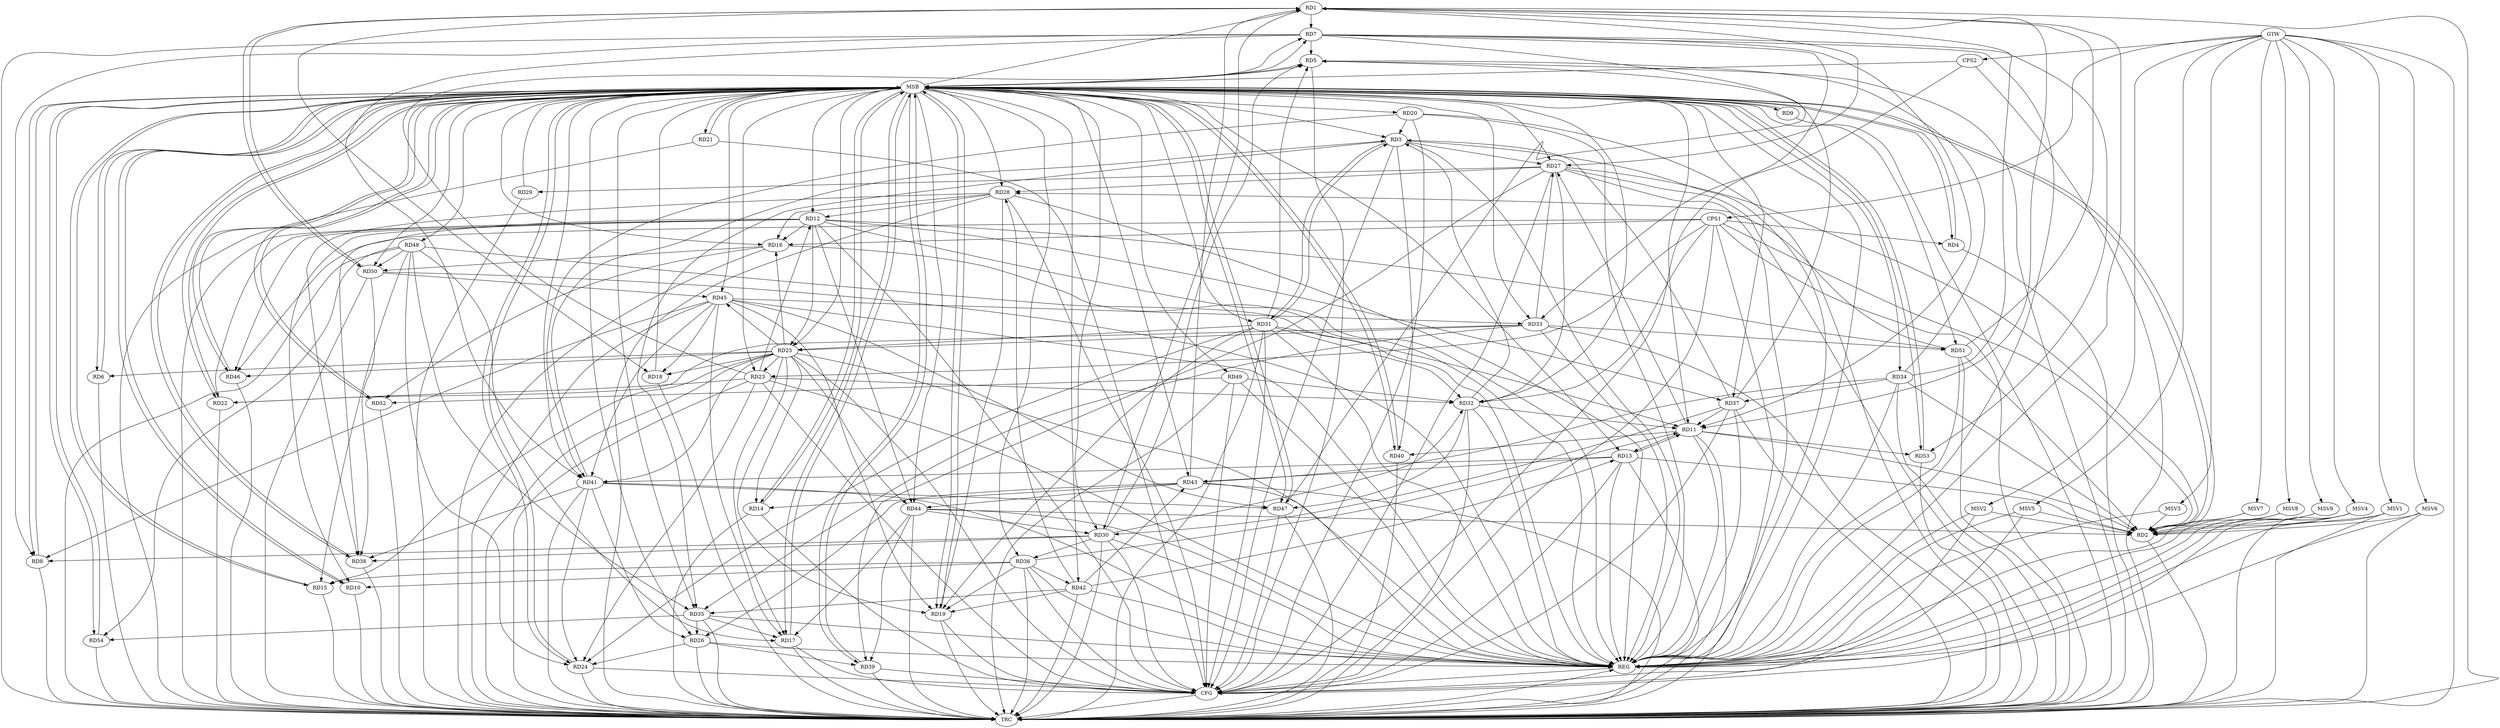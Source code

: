 strict digraph G {
  RD1 [ label="RD1" ];
  RD2 [ label="RD2" ];
  RD3 [ label="RD3" ];
  RD4 [ label="RD4" ];
  RD5 [ label="RD5" ];
  RD6 [ label="RD6" ];
  RD7 [ label="RD7" ];
  RD8 [ label="RD8" ];
  RD9 [ label="RD9" ];
  RD10 [ label="RD10" ];
  RD11 [ label="RD11" ];
  RD12 [ label="RD12" ];
  RD13 [ label="RD13" ];
  RD14 [ label="RD14" ];
  RD15 [ label="RD15" ];
  RD16 [ label="RD16" ];
  RD17 [ label="RD17" ];
  RD18 [ label="RD18" ];
  RD19 [ label="RD19" ];
  RD20 [ label="RD20" ];
  RD21 [ label="RD21" ];
  RD22 [ label="RD22" ];
  RD23 [ label="RD23" ];
  RD24 [ label="RD24" ];
  RD25 [ label="RD25" ];
  RD26 [ label="RD26" ];
  RD27 [ label="RD27" ];
  RD28 [ label="RD28" ];
  RD29 [ label="RD29" ];
  RD30 [ label="RD30" ];
  RD31 [ label="RD31" ];
  RD32 [ label="RD32" ];
  RD33 [ label="RD33" ];
  RD34 [ label="RD34" ];
  RD35 [ label="RD35" ];
  RD36 [ label="RD36" ];
  RD37 [ label="RD37" ];
  RD38 [ label="RD38" ];
  RD39 [ label="RD39" ];
  RD40 [ label="RD40" ];
  RD41 [ label="RD41" ];
  RD42 [ label="RD42" ];
  RD43 [ label="RD43" ];
  RD44 [ label="RD44" ];
  RD45 [ label="RD45" ];
  RD46 [ label="RD46" ];
  RD47 [ label="RD47" ];
  RD48 [ label="RD48" ];
  RD49 [ label="RD49" ];
  RD50 [ label="RD50" ];
  RD51 [ label="RD51" ];
  RD52 [ label="RD52" ];
  RD53 [ label="RD53" ];
  RD54 [ label="RD54" ];
  CPS1 [ label="CPS1" ];
  CPS2 [ label="CPS2" ];
  GTW [ label="GTW" ];
  REG [ label="REG" ];
  MSB [ label="MSB" ];
  CFG [ label="CFG" ];
  TRC [ label="TRC" ];
  MSV1 [ label="MSV1" ];
  MSV2 [ label="MSV2" ];
  MSV3 [ label="MSV3" ];
  MSV4 [ label="MSV4" ];
  MSV5 [ label="MSV5" ];
  MSV6 [ label="MSV6" ];
  MSV7 [ label="MSV7" ];
  MSV8 [ label="MSV8" ];
  MSV9 [ label="MSV9" ];
  RD1 -> RD7;
  RD1 -> RD11;
  RD1 -> RD18;
  RD1 -> RD27;
  RD1 -> RD30;
  RD34 -> RD1;
  RD43 -> RD1;
  RD1 -> RD50;
  RD50 -> RD1;
  RD51 -> RD1;
  RD11 -> RD2;
  RD13 -> RD2;
  RD27 -> RD2;
  RD34 -> RD2;
  RD44 -> RD2;
  RD51 -> RD2;
  RD20 -> RD3;
  RD3 -> RD27;
  RD3 -> RD31;
  RD31 -> RD3;
  RD32 -> RD3;
  RD3 -> RD35;
  RD37 -> RD3;
  RD3 -> RD40;
  RD41 -> RD3;
  RD7 -> RD5;
  RD30 -> RD5;
  RD31 -> RD5;
  RD34 -> RD5;
  RD37 -> RD5;
  RD25 -> RD6;
  RD7 -> RD8;
  RD7 -> RD11;
  RD23 -> RD7;
  RD7 -> RD33;
  RD7 -> RD41;
  RD7 -> RD47;
  RD7 -> RD53;
  RD30 -> RD8;
  RD45 -> RD8;
  RD12 -> RD10;
  RD36 -> RD10;
  RD11 -> RD13;
  RD13 -> RD11;
  RD11 -> RD27;
  RD31 -> RD11;
  RD32 -> RD11;
  RD36 -> RD11;
  RD37 -> RD11;
  RD11 -> RD40;
  RD11 -> RD53;
  RD12 -> RD16;
  RD12 -> RD22;
  RD23 -> RD12;
  RD12 -> RD25;
  RD28 -> RD12;
  RD12 -> RD37;
  RD12 -> RD38;
  RD12 -> RD44;
  RD12 -> RD46;
  RD12 -> RD51;
  RD13 -> RD41;
  RD42 -> RD13;
  RD13 -> RD43;
  RD25 -> RD14;
  RD43 -> RD14;
  RD25 -> RD15;
  RD36 -> RD15;
  RD48 -> RD15;
  RD25 -> RD16;
  RD28 -> RD16;
  RD16 -> RD50;
  RD16 -> RD52;
  RD25 -> RD17;
  RD35 -> RD17;
  RD44 -> RD17;
  RD45 -> RD17;
  RD48 -> RD17;
  RD25 -> RD18;
  RD45 -> RD18;
  RD25 -> RD19;
  RD28 -> RD19;
  RD31 -> RD19;
  RD36 -> RD19;
  RD42 -> RD19;
  RD45 -> RD19;
  RD20 -> RD41;
  RD23 -> RD22;
  RD33 -> RD22;
  RD23 -> RD24;
  RD25 -> RD23;
  RD23 -> RD32;
  RD26 -> RD24;
  RD31 -> RD24;
  RD41 -> RD24;
  RD48 -> RD24;
  RD31 -> RD25;
  RD33 -> RD25;
  RD25 -> RD41;
  RD25 -> RD44;
  RD25 -> RD45;
  RD25 -> RD46;
  RD35 -> RD26;
  RD26 -> RD39;
  RD41 -> RD26;
  RD43 -> RD26;
  RD27 -> RD28;
  RD27 -> RD29;
  RD27 -> RD32;
  RD33 -> RD27;
  RD27 -> RD39;
  RD28 -> RD38;
  RD42 -> RD28;
  RD51 -> RD28;
  RD30 -> RD32;
  RD30 -> RD36;
  RD37 -> RD30;
  RD30 -> RD38;
  RD44 -> RD30;
  RD31 -> RD32;
  RD32 -> RD47;
  RD49 -> RD32;
  RD33 -> RD35;
  RD45 -> RD33;
  RD33 -> RD51;
  RD34 -> RD37;
  RD34 -> RD43;
  RD42 -> RD35;
  RD48 -> RD35;
  RD35 -> RD54;
  RD36 -> RD42;
  RD41 -> RD38;
  RD50 -> RD38;
  RD44 -> RD39;
  RD45 -> RD41;
  RD41 -> RD47;
  RD42 -> RD43;
  RD43 -> RD44;
  RD45 -> RD47;
  RD50 -> RD45;
  RD48 -> RD50;
  RD48 -> RD54;
  RD49 -> RD52;
  CPS1 -> RD32;
  CPS1 -> RD4;
  CPS1 -> RD2;
  CPS1 -> RD23;
  CPS1 -> RD16;
  CPS1 -> RD46;
  GTW -> CPS1;
  GTW -> CPS2;
  RD1 -> REG;
  RD3 -> REG;
  RD7 -> REG;
  RD11 -> REG;
  RD12 -> REG;
  RD13 -> REG;
  RD16 -> REG;
  RD20 -> REG;
  RD23 -> REG;
  RD25 -> REG;
  RD26 -> REG;
  RD27 -> REG;
  RD28 -> REG;
  RD30 -> REG;
  RD31 -> REG;
  RD32 -> REG;
  RD33 -> REG;
  RD34 -> REG;
  RD35 -> REG;
  RD36 -> REG;
  RD37 -> REG;
  RD41 -> REG;
  RD42 -> REG;
  RD43 -> REG;
  RD44 -> REG;
  RD45 -> REG;
  RD48 -> REG;
  RD49 -> REG;
  RD50 -> REG;
  RD51 -> REG;
  CPS1 -> REG;
  RD2 -> MSB;
  MSB -> RD20;
  MSB -> RD27;
  MSB -> RD32;
  MSB -> RD39;
  MSB -> RD44;
  MSB -> REG;
  RD4 -> MSB;
  MSB -> RD6;
  MSB -> RD9;
  MSB -> RD11;
  MSB -> RD12;
  MSB -> RD15;
  MSB -> RD17;
  MSB -> RD31;
  MSB -> RD40;
  RD5 -> MSB;
  MSB -> RD3;
  MSB -> RD34;
  MSB -> RD35;
  MSB -> RD43;
  RD6 -> MSB;
  MSB -> RD28;
  RD8 -> MSB;
  MSB -> RD33;
  MSB -> RD37;
  MSB -> RD42;
  MSB -> RD51;
  RD9 -> MSB;
  MSB -> RD8;
  MSB -> RD30;
  MSB -> RD38;
  MSB -> RD54;
  RD10 -> MSB;
  MSB -> RD1;
  MSB -> RD4;
  RD14 -> MSB;
  MSB -> RD22;
  MSB -> RD41;
  MSB -> RD48;
  RD15 -> MSB;
  MSB -> RD7;
  MSB -> RD26;
  MSB -> RD46;
  RD17 -> MSB;
  MSB -> RD50;
  RD18 -> MSB;
  MSB -> RD10;
  MSB -> RD25;
  MSB -> RD53;
  RD19 -> MSB;
  MSB -> RD2;
  MSB -> RD14;
  MSB -> RD49;
  RD21 -> MSB;
  MSB -> RD13;
  RD22 -> MSB;
  MSB -> RD23;
  MSB -> RD52;
  RD24 -> MSB;
  RD29 -> MSB;
  RD38 -> MSB;
  MSB -> RD16;
  MSB -> RD21;
  RD39 -> MSB;
  RD40 -> MSB;
  MSB -> RD19;
  MSB -> RD45;
  RD46 -> MSB;
  MSB -> RD5;
  MSB -> RD47;
  RD47 -> MSB;
  MSB -> RD24;
  RD52 -> MSB;
  MSB -> RD36;
  RD53 -> MSB;
  RD54 -> MSB;
  CPS2 -> MSB;
  RD13 -> CFG;
  RD3 -> CFG;
  RD27 -> CFG;
  RD14 -> CFG;
  CPS1 -> CFG;
  RD21 -> CFG;
  RD12 -> CFG;
  RD31 -> CFG;
  RD39 -> CFG;
  RD30 -> CFG;
  RD20 -> CFG;
  RD24 -> CFG;
  RD37 -> CFG;
  RD17 -> CFG;
  RD5 -> CFG;
  RD23 -> CFG;
  CPS2 -> CFG;
  RD25 -> CFG;
  RD36 -> CFG;
  RD28 -> CFG;
  RD47 -> CFG;
  RD19 -> CFG;
  RD49 -> CFG;
  REG -> CFG;
  RD1 -> TRC;
  RD2 -> TRC;
  RD3 -> TRC;
  RD4 -> TRC;
  RD5 -> TRC;
  RD6 -> TRC;
  RD7 -> TRC;
  RD8 -> TRC;
  RD9 -> TRC;
  RD10 -> TRC;
  RD11 -> TRC;
  RD12 -> TRC;
  RD13 -> TRC;
  RD14 -> TRC;
  RD15 -> TRC;
  RD16 -> TRC;
  RD17 -> TRC;
  RD18 -> TRC;
  RD19 -> TRC;
  RD20 -> TRC;
  RD21 -> TRC;
  RD22 -> TRC;
  RD23 -> TRC;
  RD24 -> TRC;
  RD25 -> TRC;
  RD26 -> TRC;
  RD27 -> TRC;
  RD28 -> TRC;
  RD29 -> TRC;
  RD30 -> TRC;
  RD31 -> TRC;
  RD32 -> TRC;
  RD33 -> TRC;
  RD34 -> TRC;
  RD35 -> TRC;
  RD36 -> TRC;
  RD37 -> TRC;
  RD38 -> TRC;
  RD39 -> TRC;
  RD40 -> TRC;
  RD41 -> TRC;
  RD42 -> TRC;
  RD43 -> TRC;
  RD44 -> TRC;
  RD45 -> TRC;
  RD46 -> TRC;
  RD47 -> TRC;
  RD48 -> TRC;
  RD49 -> TRC;
  RD50 -> TRC;
  RD51 -> TRC;
  RD52 -> TRC;
  RD53 -> TRC;
  RD54 -> TRC;
  CPS1 -> TRC;
  CPS2 -> TRC;
  GTW -> TRC;
  CFG -> TRC;
  TRC -> REG;
  MSV1 -> RD2;
  MSV2 -> RD2;
  MSV3 -> RD2;
  MSV4 -> RD2;
  MSV5 -> RD2;
  MSV6 -> RD2;
  GTW -> MSV1;
  MSV1 -> REG;
  MSV1 -> TRC;
  GTW -> MSV2;
  MSV2 -> REG;
  MSV2 -> CFG;
  GTW -> MSV3;
  MSV3 -> REG;
  GTW -> MSV4;
  MSV4 -> REG;
  MSV4 -> TRC;
  MSV4 -> CFG;
  GTW -> MSV5;
  MSV5 -> REG;
  MSV5 -> CFG;
  GTW -> MSV6;
  MSV6 -> REG;
  MSV6 -> TRC;
  MSV7 -> RD2;
  MSV8 -> RD2;
  MSV9 -> RD2;
  GTW -> MSV7;
  MSV7 -> REG;
  GTW -> MSV8;
  MSV8 -> REG;
  GTW -> MSV9;
  MSV9 -> REG;
}
